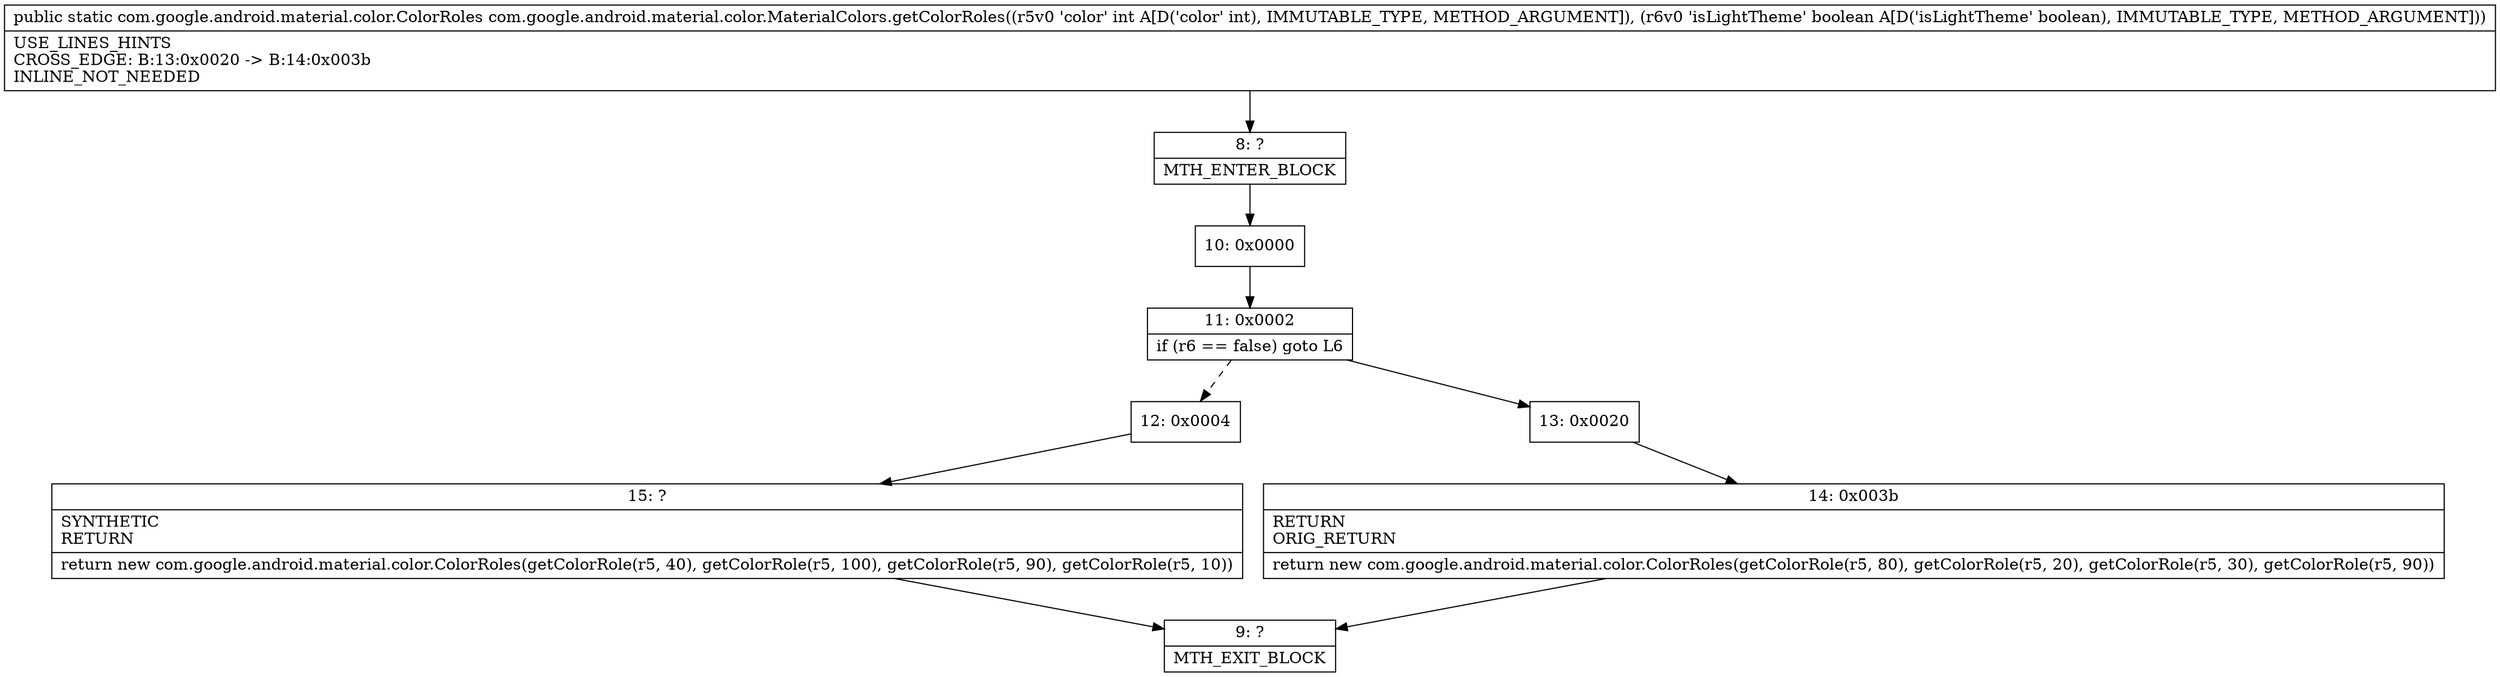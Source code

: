 digraph "CFG forcom.google.android.material.color.MaterialColors.getColorRoles(IZ)Lcom\/google\/android\/material\/color\/ColorRoles;" {
Node_8 [shape=record,label="{8\:\ ?|MTH_ENTER_BLOCK\l}"];
Node_10 [shape=record,label="{10\:\ 0x0000}"];
Node_11 [shape=record,label="{11\:\ 0x0002|if (r6 == false) goto L6\l}"];
Node_12 [shape=record,label="{12\:\ 0x0004}"];
Node_15 [shape=record,label="{15\:\ ?|SYNTHETIC\lRETURN\l|return new com.google.android.material.color.ColorRoles(getColorRole(r5, 40), getColorRole(r5, 100), getColorRole(r5, 90), getColorRole(r5, 10))\l}"];
Node_9 [shape=record,label="{9\:\ ?|MTH_EXIT_BLOCK\l}"];
Node_13 [shape=record,label="{13\:\ 0x0020}"];
Node_14 [shape=record,label="{14\:\ 0x003b|RETURN\lORIG_RETURN\l|return new com.google.android.material.color.ColorRoles(getColorRole(r5, 80), getColorRole(r5, 20), getColorRole(r5, 30), getColorRole(r5, 90))\l}"];
MethodNode[shape=record,label="{public static com.google.android.material.color.ColorRoles com.google.android.material.color.MaterialColors.getColorRoles((r5v0 'color' int A[D('color' int), IMMUTABLE_TYPE, METHOD_ARGUMENT]), (r6v0 'isLightTheme' boolean A[D('isLightTheme' boolean), IMMUTABLE_TYPE, METHOD_ARGUMENT]))  | USE_LINES_HINTS\lCROSS_EDGE: B:13:0x0020 \-\> B:14:0x003b\lINLINE_NOT_NEEDED\l}"];
MethodNode -> Node_8;Node_8 -> Node_10;
Node_10 -> Node_11;
Node_11 -> Node_12[style=dashed];
Node_11 -> Node_13;
Node_12 -> Node_15;
Node_15 -> Node_9;
Node_13 -> Node_14;
Node_14 -> Node_9;
}

